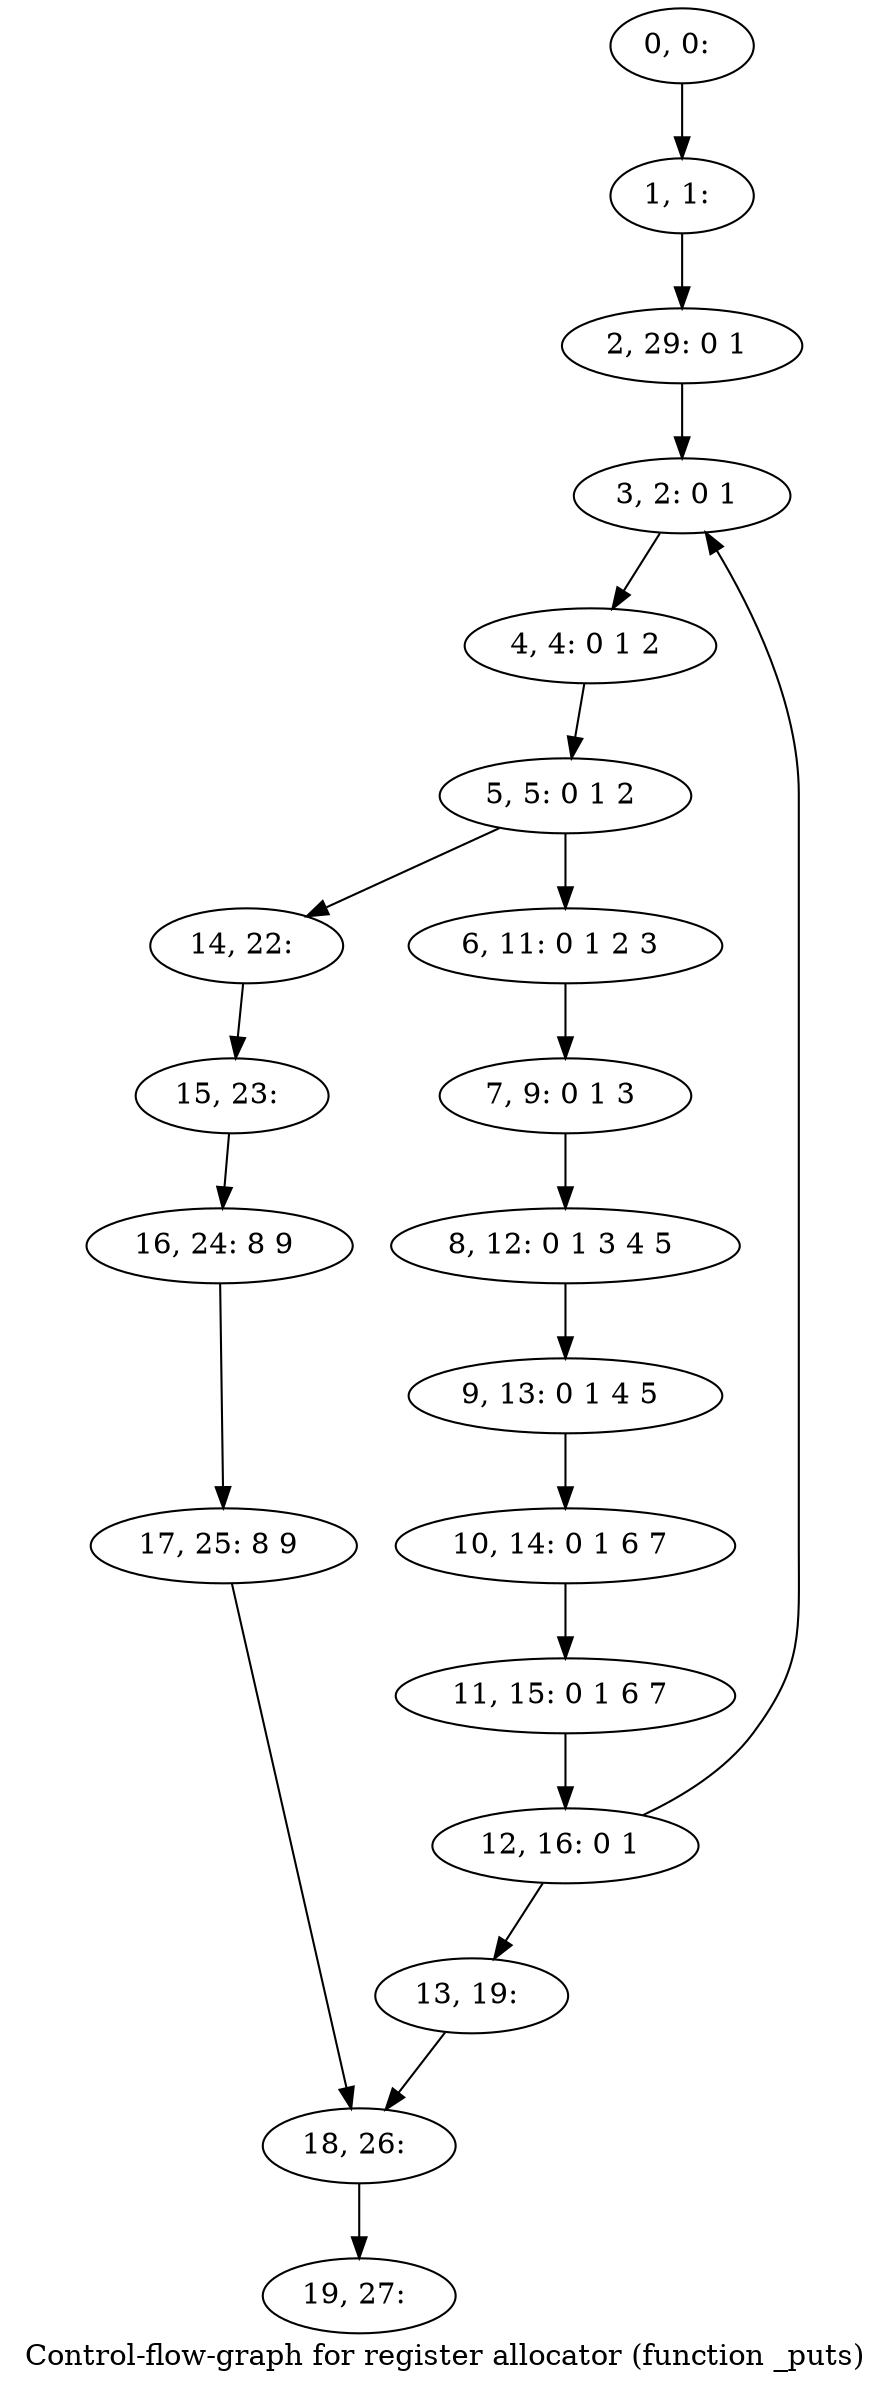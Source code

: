 digraph G {
graph [label="Control-flow-graph for register allocator (function _puts)"]
0[label="0, 0: "];
1[label="1, 1: "];
2[label="2, 29: 0 1 "];
3[label="3, 2: 0 1 "];
4[label="4, 4: 0 1 2 "];
5[label="5, 5: 0 1 2 "];
6[label="6, 11: 0 1 2 3 "];
7[label="7, 9: 0 1 3 "];
8[label="8, 12: 0 1 3 4 5 "];
9[label="9, 13: 0 1 4 5 "];
10[label="10, 14: 0 1 6 7 "];
11[label="11, 15: 0 1 6 7 "];
12[label="12, 16: 0 1 "];
13[label="13, 19: "];
14[label="14, 22: "];
15[label="15, 23: "];
16[label="16, 24: 8 9 "];
17[label="17, 25: 8 9 "];
18[label="18, 26: "];
19[label="19, 27: "];
0->1 ;
1->2 ;
2->3 ;
3->4 ;
4->5 ;
5->6 ;
5->14 ;
6->7 ;
7->8 ;
8->9 ;
9->10 ;
10->11 ;
11->12 ;
12->13 ;
12->3 ;
13->18 ;
14->15 ;
15->16 ;
16->17 ;
17->18 ;
18->19 ;
}
